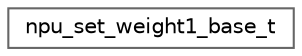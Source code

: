 digraph "Graphical Class Hierarchy"
{
 // LATEX_PDF_SIZE
  bgcolor="transparent";
  edge [fontname=Helvetica,fontsize=10,labelfontname=Helvetica,labelfontsize=10];
  node [fontname=Helvetica,fontsize=10,shape=box,height=0.2,width=0.4];
  rankdir="LR";
  Node0 [id="Node000000",label="npu_set_weight1_base_t",height=0.2,width=0.4,color="grey40", fillcolor="white", style="filled",URL="$structnpu__set__weight1__base__t.html",tooltip=" "];
}

